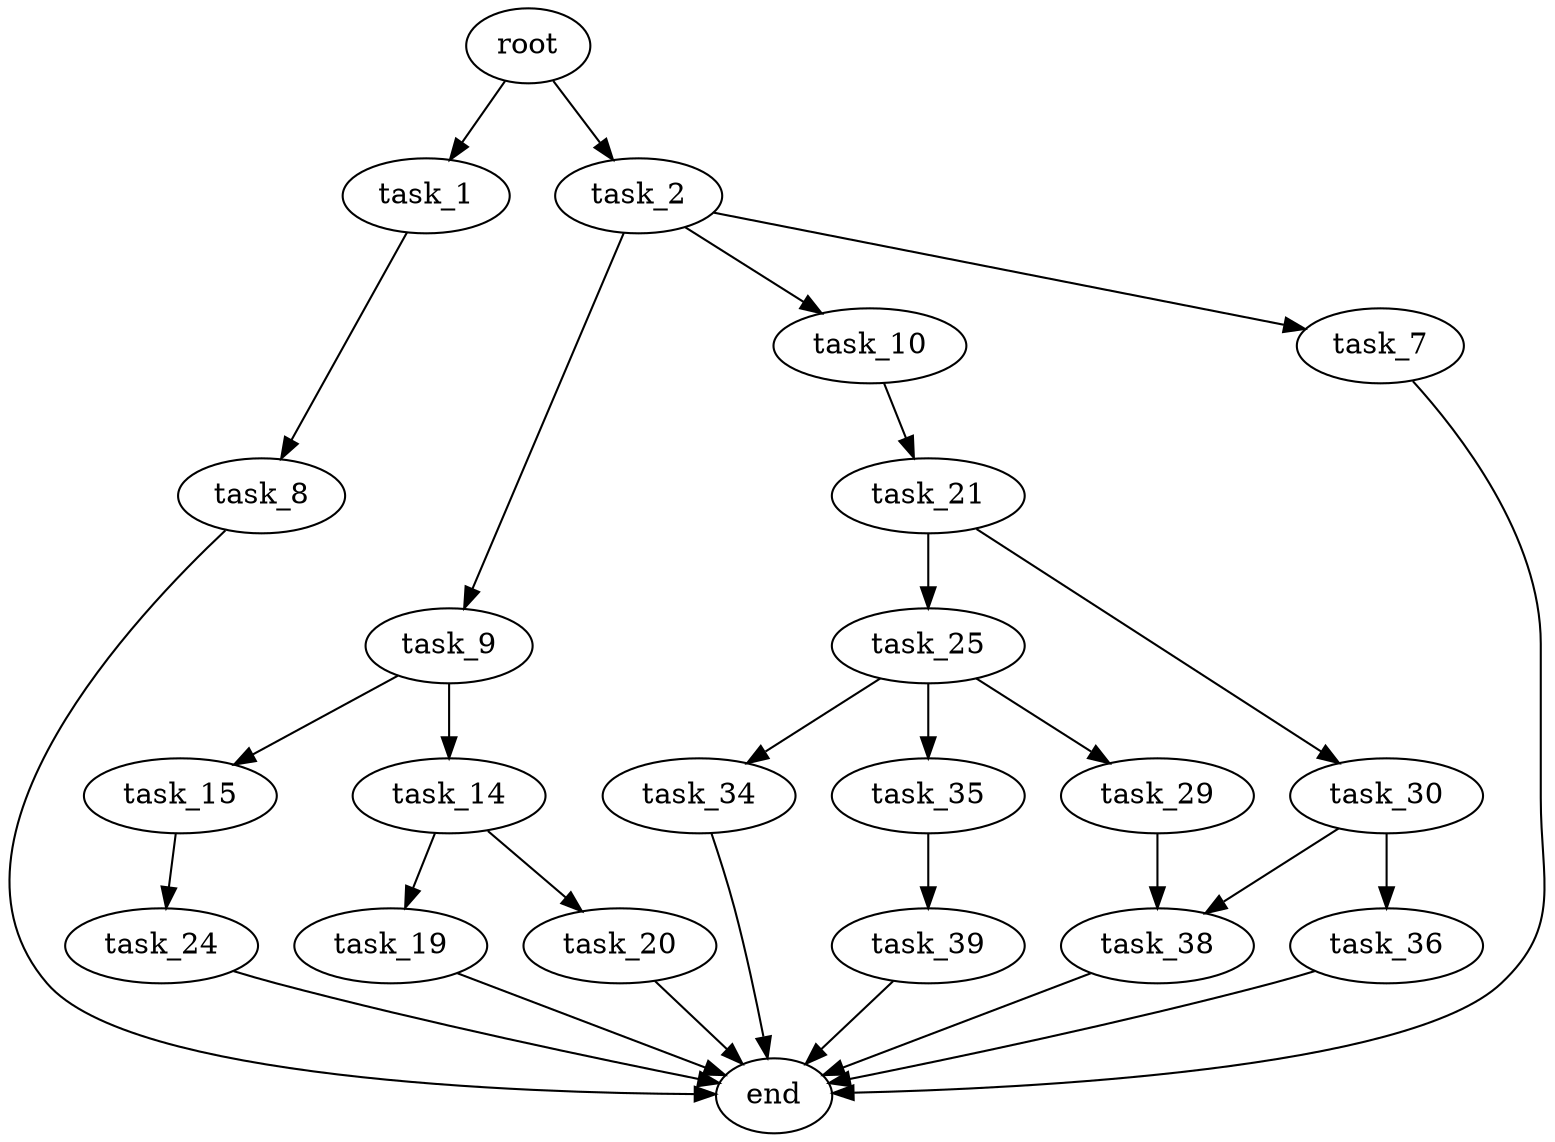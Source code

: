 digraph G {
  root [size="0.000000"];
  task_1 [size="782757789696.000000"];
  task_2 [size="1396222018.000000"];
  task_8 [size="417359419123.000000"];
  task_7 [size="196029857460.000000"];
  task_9 [size="243563862100.000000"];
  task_10 [size="4461319879.000000"];
  end [size="0.000000"];
  task_14 [size="35183312612.000000"];
  task_15 [size="111181251309.000000"];
  task_21 [size="516853205859.000000"];
  task_19 [size="252921815589.000000"];
  task_20 [size="644167502374.000000"];
  task_24 [size="134217728000.000000"];
  task_25 [size="68719476736.000000"];
  task_30 [size="8183913440.000000"];
  task_29 [size="273972593900.000000"];
  task_34 [size="84255507381.000000"];
  task_35 [size="1214563817217.000000"];
  task_38 [size="368293445632.000000"];
  task_36 [size="758702883468.000000"];
  task_39 [size="3482535397.000000"];

  root -> task_1 [size="1.000000"];
  root -> task_2 [size="1.000000"];
  task_1 -> task_8 [size="679477248.000000"];
  task_2 -> task_7 [size="75497472.000000"];
  task_2 -> task_9 [size="75497472.000000"];
  task_2 -> task_10 [size="75497472.000000"];
  task_8 -> end [size="1.000000"];
  task_7 -> end [size="1.000000"];
  task_9 -> task_14 [size="536870912.000000"];
  task_9 -> task_15 [size="536870912.000000"];
  task_10 -> task_21 [size="75497472.000000"];
  task_14 -> task_19 [size="679477248.000000"];
  task_14 -> task_20 [size="679477248.000000"];
  task_15 -> task_24 [size="209715200.000000"];
  task_21 -> task_25 [size="838860800.000000"];
  task_21 -> task_30 [size="838860800.000000"];
  task_19 -> end [size="1.000000"];
  task_20 -> end [size="1.000000"];
  task_24 -> end [size="1.000000"];
  task_25 -> task_29 [size="134217728.000000"];
  task_25 -> task_34 [size="134217728.000000"];
  task_25 -> task_35 [size="134217728.000000"];
  task_30 -> task_36 [size="411041792.000000"];
  task_30 -> task_38 [size="411041792.000000"];
  task_29 -> task_38 [size="209715200.000000"];
  task_34 -> end [size="1.000000"];
  task_35 -> task_39 [size="838860800.000000"];
  task_38 -> end [size="1.000000"];
  task_36 -> end [size="1.000000"];
  task_39 -> end [size="1.000000"];
}
